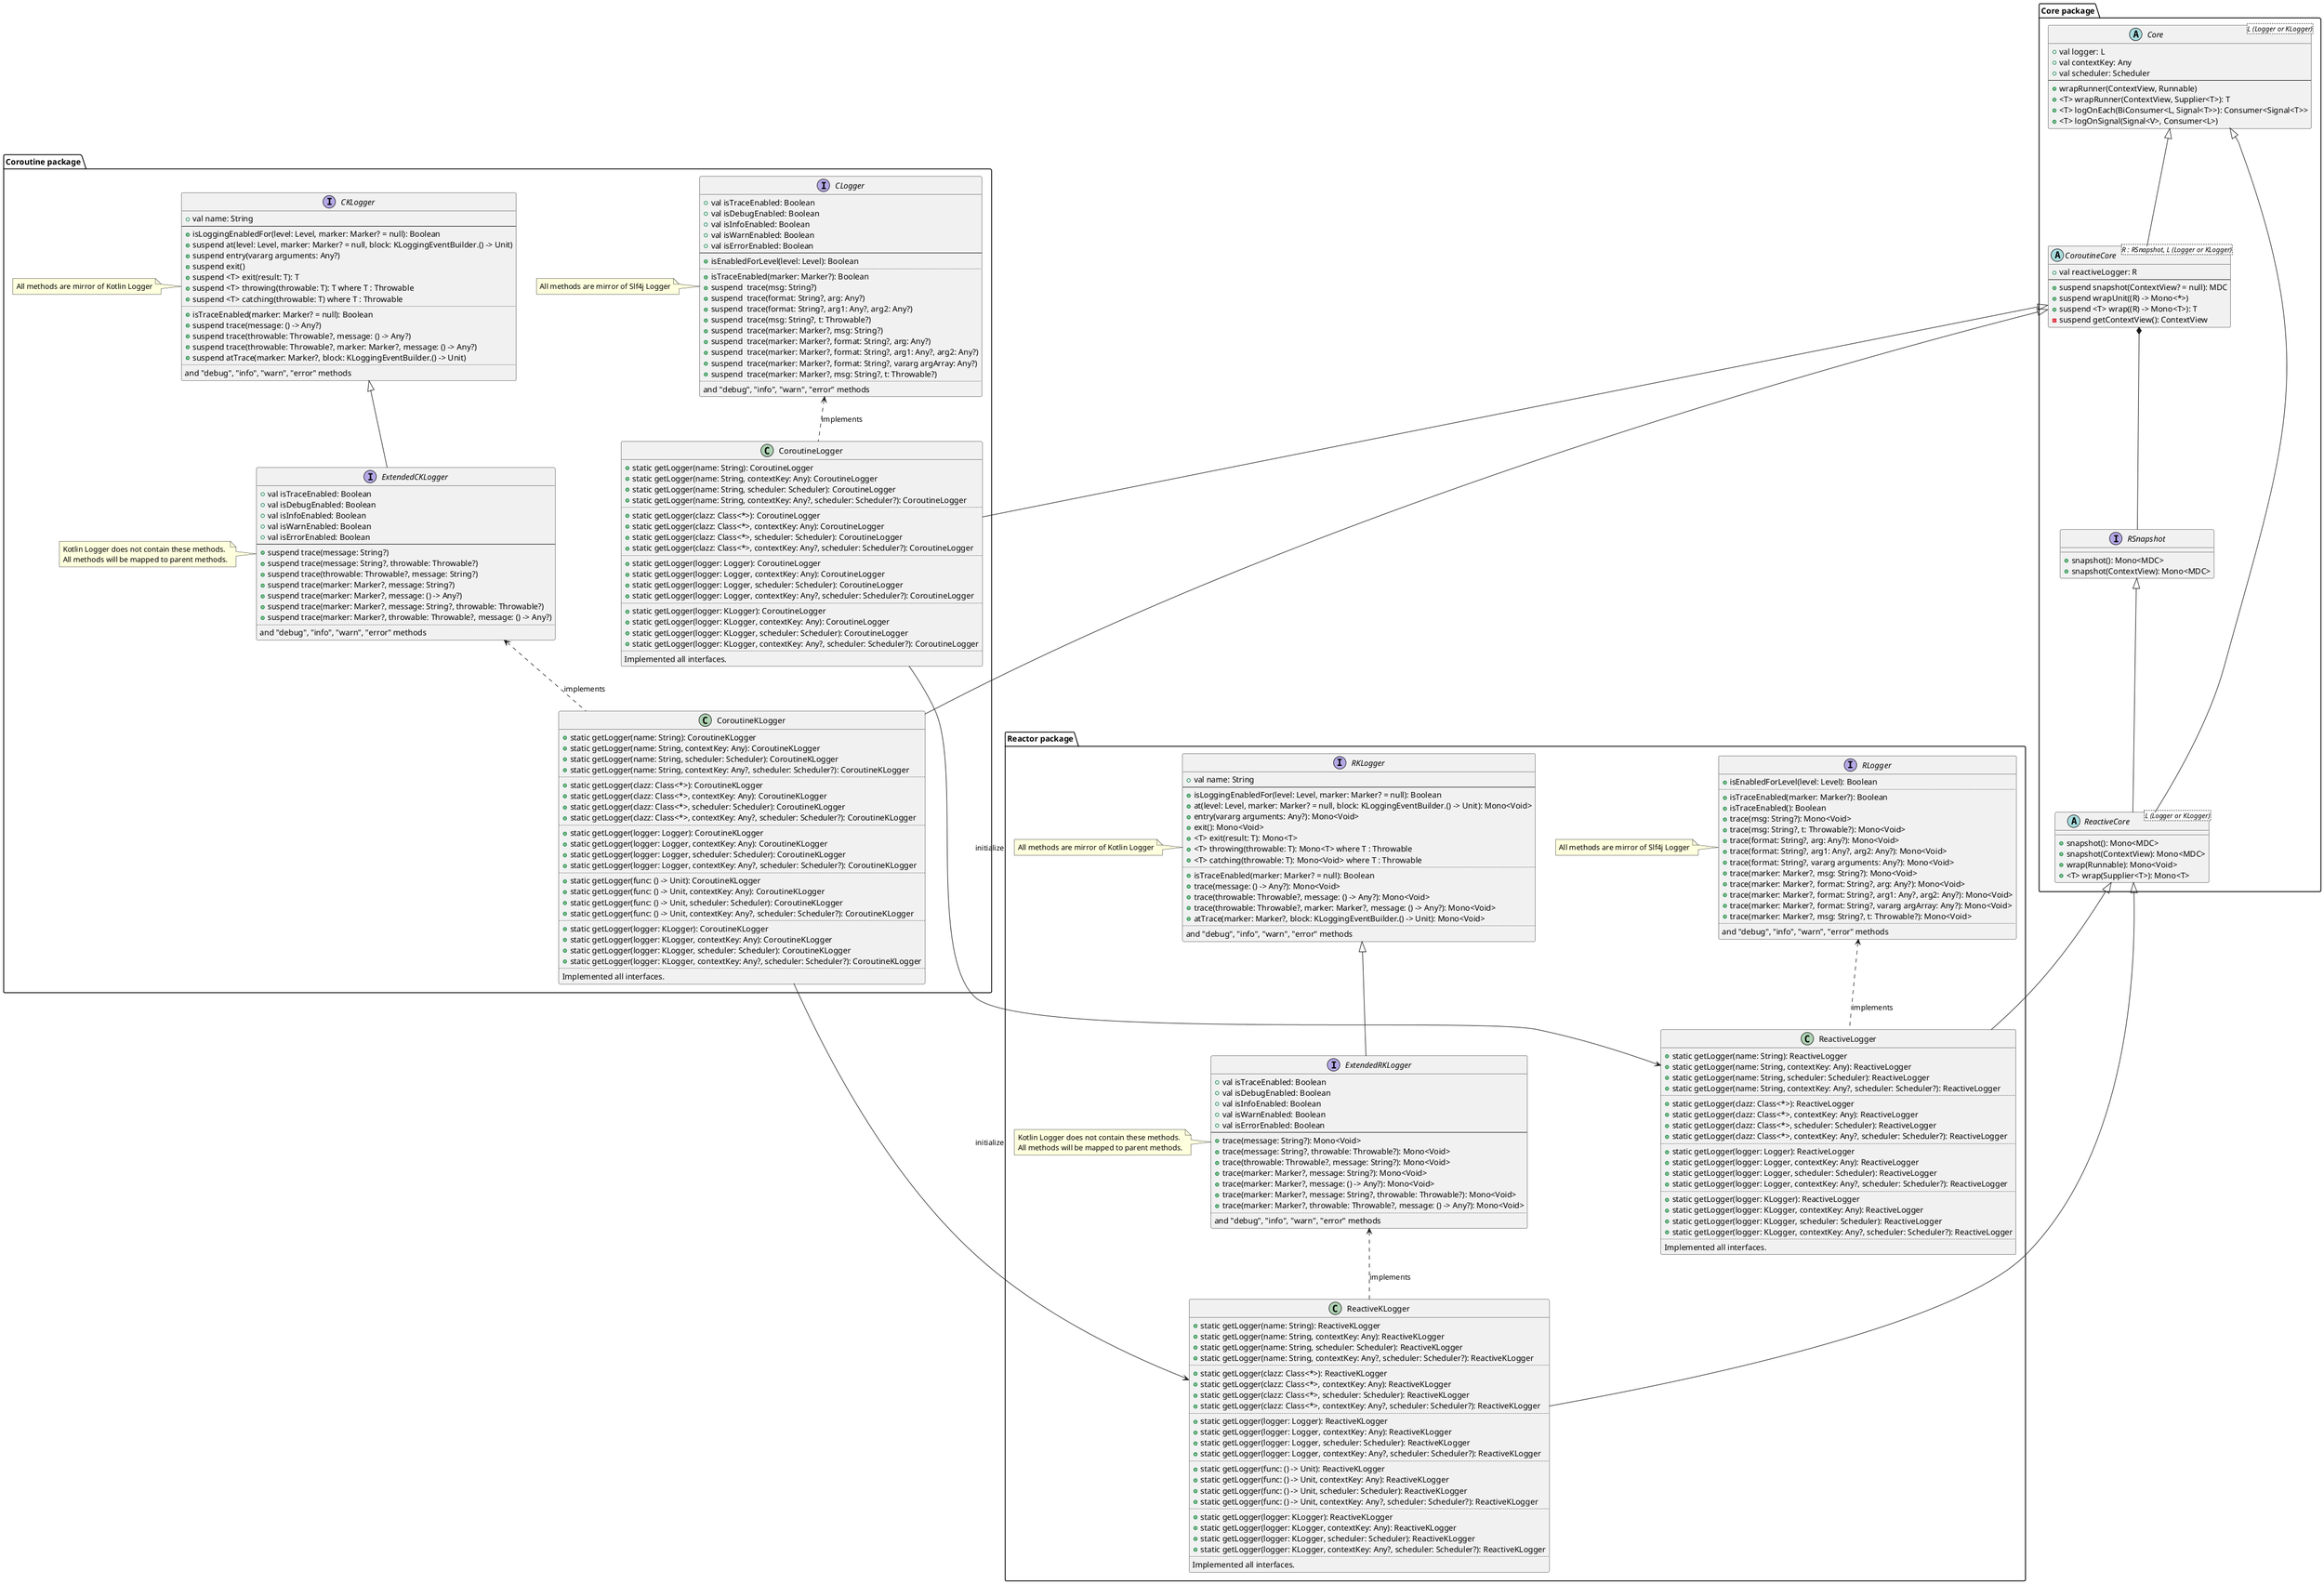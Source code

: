 @startuml
'https://plantuml.com/class-diagram

package "Coroutine package" {
    interface CLogger {
        + val isTraceEnabled: Boolean
        + val isDebugEnabled: Boolean
        + val isInfoEnabled: Boolean
        + val isWarnEnabled: Boolean
        + val isErrorEnabled: Boolean
        --
        + isEnabledForLevel(level: Level): Boolean
        ..
        + isTraceEnabled(marker: Marker?): Boolean
        + suspend  trace(msg: String?)
        + suspend  trace(format: String?, arg: Any?)
        + suspend  trace(format: String?, arg1: Any?, arg2: Any?)
        + suspend  trace(msg: String?, t: Throwable?)
        + suspend  trace(marker: Marker?, msg: String?)
        + suspend  trace(marker: Marker?, format: String?, arg: Any?)
        + suspend  trace(marker: Marker?, format: String?, arg1: Any?, arg2: Any?)
        + suspend  trace(marker: Marker?, format: String?, vararg argArray: Any?)
        + suspend  trace(marker: Marker?, msg: String?, t: Throwable?)
        ..
        and "debug", "info", "warn", "error" methods
    }

    interface CKLogger {
        + val name: String
        --
        + isLoggingEnabledFor(level: Level, marker: Marker? = null): Boolean
        + suspend at(level: Level, marker: Marker? = null, block: KLoggingEventBuilder.() -> Unit)
        + suspend entry(vararg arguments: Any?)
        + suspend exit()
        + suspend <T> exit(result: T): T
        + suspend <T> throwing(throwable: T): T where T : Throwable
        + suspend <T> catching(throwable: T) where T : Throwable
        ..
        + isTraceEnabled(marker: Marker? = null): Boolean
        + suspend trace(message: () -> Any?)
        + suspend trace(throwable: Throwable?, message: () -> Any?)
        + suspend trace(throwable: Throwable?, marker: Marker?, message: () -> Any?)
        + suspend atTrace(marker: Marker?, block: KLoggingEventBuilder.() -> Unit)
        ..
        and "debug", "info", "warn", "error" methods
    }

    interface ExtendedCKLogger {
        + val isTraceEnabled: Boolean
        + val isDebugEnabled: Boolean
        + val isInfoEnabled: Boolean
        + val isWarnEnabled: Boolean
        + val isErrorEnabled: Boolean
        --
        + suspend trace(message: String?)
        + suspend trace(message: String?, throwable: Throwable?)
        + suspend trace(throwable: Throwable?, message: String?)
        + suspend trace(marker: Marker?, message: String?)
        + suspend trace(marker: Marker?, message: () -> Any?)
        + suspend trace(marker: Marker?, message: String?, throwable: Throwable?)
        + suspend trace(marker: Marker?, throwable: Throwable?, message: () -> Any?)
        ..
        and "debug", "info", "warn", "error" methods
    }

    class CoroutineLogger {
        + static getLogger(name: String): CoroutineLogger
        + static getLogger(name: String, contextKey: Any): CoroutineLogger
        + static getLogger(name: String, scheduler: Scheduler): CoroutineLogger
        + static getLogger(name: String, contextKey: Any?, scheduler: Scheduler?): CoroutineLogger
        ..
        + static getLogger(clazz: Class<*>): CoroutineLogger
        + static getLogger(clazz: Class<*>, contextKey: Any): CoroutineLogger
        + static getLogger(clazz: Class<*>, scheduler: Scheduler): CoroutineLogger
        + static getLogger(clazz: Class<*>, contextKey: Any?, scheduler: Scheduler?): CoroutineLogger
        ..
        + static getLogger(logger: Logger): CoroutineLogger
        + static getLogger(logger: Logger, contextKey: Any): CoroutineLogger
        + static getLogger(logger: Logger, scheduler: Scheduler): CoroutineLogger
        + static getLogger(logger: Logger, contextKey: Any?, scheduler: Scheduler?): CoroutineLogger
        ..
        + static getLogger(logger: KLogger): CoroutineLogger
        + static getLogger(logger: KLogger, contextKey: Any): CoroutineLogger
        + static getLogger(logger: KLogger, scheduler: Scheduler): CoroutineLogger
        + static getLogger(logger: KLogger, contextKey: Any?, scheduler: Scheduler?): CoroutineLogger
        ..
        Implemented all interfaces.
    }

    class CoroutineKLogger {
        + static getLogger(name: String): CoroutineKLogger
        + static getLogger(name: String, contextKey: Any): CoroutineKLogger
        + static getLogger(name: String, scheduler: Scheduler): CoroutineKLogger
        + static getLogger(name: String, contextKey: Any?, scheduler: Scheduler?): CoroutineKLogger
        ..
        + static getLogger(clazz: Class<*>): CoroutineKLogger
        + static getLogger(clazz: Class<*>, contextKey: Any): CoroutineKLogger
        + static getLogger(clazz: Class<*>, scheduler: Scheduler): CoroutineKLogger
        + static getLogger(clazz: Class<*>, contextKey: Any?, scheduler: Scheduler?): CoroutineKLogger
        ..
        + static getLogger(logger: Logger): CoroutineKLogger
        + static getLogger(logger: Logger, contextKey: Any): CoroutineKLogger
        + static getLogger(logger: Logger, scheduler: Scheduler): CoroutineKLogger
        + static getLogger(logger: Logger, contextKey: Any?, scheduler: Scheduler?): CoroutineKLogger
        ..
        + static getLogger(func: () -> Unit): CoroutineKLogger
        + static getLogger(func: () -> Unit, contextKey: Any): CoroutineKLogger
        + static getLogger(func: () -> Unit, scheduler: Scheduler): CoroutineKLogger
        + static getLogger(func: () -> Unit, contextKey: Any?, scheduler: Scheduler?): CoroutineKLogger
        ..
        + static getLogger(logger: KLogger): CoroutineKLogger
        + static getLogger(logger: KLogger, contextKey: Any): CoroutineKLogger
        + static getLogger(logger: KLogger, scheduler: Scheduler): CoroutineKLogger
        + static getLogger(logger: KLogger, contextKey: Any?, scheduler: Scheduler?): CoroutineKLogger
        ..
        Implemented all interfaces.
    }

    note left of CLogger
        All methods are mirror of Slf4j Logger
    end note

    note left of CKLogger
        All methods are mirror of Kotlin Logger
    end note

    note left of ExtendedCKLogger
        Kotlin Logger does not contain these methods.
        All methods will be mapped to parent methods.
    end note
}

CLogger <.. CoroutineLogger : implements
CKLogger <|-- ExtendedCKLogger
ExtendedCKLogger <.. CoroutineKLogger : implements

package "Reactor package" {
    interface RLogger {
        + isEnabledForLevel(level: Level): Boolean
        ..
        + isTraceEnabled(marker: Marker?): Boolean
        + isTraceEnabled(): Boolean
        + trace(msg: String?): Mono<Void>
        + trace(msg: String?, t: Throwable?): Mono<Void>
        + trace(format: String?, arg: Any?): Mono<Void>
        + trace(format: String?, arg1: Any?, arg2: Any?): Mono<Void>
        + trace(format: String?, vararg arguments: Any?): Mono<Void>
        + trace(marker: Marker?, msg: String?): Mono<Void>
        + trace(marker: Marker?, format: String?, arg: Any?): Mono<Void>
        + trace(marker: Marker?, format: String?, arg1: Any?, arg2: Any?): Mono<Void>
        + trace(marker: Marker?, format: String?, vararg argArray: Any?): Mono<Void>
        + trace(marker: Marker?, msg: String?, t: Throwable?): Mono<Void>
        ..
        and "debug", "info", "warn", "error" methods
    }

    interface RKLogger {
        + val name: String
        --
        + isLoggingEnabledFor(level: Level, marker: Marker? = null): Boolean
        + at(level: Level, marker: Marker? = null, block: KLoggingEventBuilder.() -> Unit): Mono<Void>
        + entry(vararg arguments: Any?): Mono<Void>
        + exit(): Mono<Void>
        + <T> exit(result: T): Mono<T>
        + <T> throwing(throwable: T): Mono<T> where T : Throwable
        + <T> catching(throwable: T): Mono<Void> where T : Throwable
        ..
        + isTraceEnabled(marker: Marker? = null): Boolean
        + trace(message: () -> Any?): Mono<Void>
        + trace(throwable: Throwable?, message: () -> Any?): Mono<Void>
        + trace(throwable: Throwable?, marker: Marker?, message: () -> Any?): Mono<Void>
        + atTrace(marker: Marker?, block: KLoggingEventBuilder.() -> Unit): Mono<Void>
        ..
        and "debug", "info", "warn", "error" methods
    }

    interface ExtendedRKLogger {
        + val isTraceEnabled: Boolean
        + val isDebugEnabled: Boolean
        + val isInfoEnabled: Boolean
        + val isWarnEnabled: Boolean
        + val isErrorEnabled: Boolean
        --
        + trace(message: String?): Mono<Void>
        + trace(message: String?, throwable: Throwable?): Mono<Void>
        + trace(throwable: Throwable?, message: String?): Mono<Void>
        + trace(marker: Marker?, message: String?): Mono<Void>
        + trace(marker: Marker?, message: () -> Any?): Mono<Void>
        + trace(marker: Marker?, message: String?, throwable: Throwable?): Mono<Void>
        + trace(marker: Marker?, throwable: Throwable?, message: () -> Any?): Mono<Void>
        ..
        and "debug", "info", "warn", "error" methods
    }

    class ReactiveKLogger {
        + static getLogger(name: String): ReactiveKLogger
        + static getLogger(name: String, contextKey: Any): ReactiveKLogger
        + static getLogger(name: String, scheduler: Scheduler): ReactiveKLogger
        + static getLogger(name: String, contextKey: Any?, scheduler: Scheduler?): ReactiveKLogger
        ..
        + static getLogger(clazz: Class<*>): ReactiveKLogger
        + static getLogger(clazz: Class<*>, contextKey: Any): ReactiveKLogger
        + static getLogger(clazz: Class<*>, scheduler: Scheduler): ReactiveKLogger
        + static getLogger(clazz: Class<*>, contextKey: Any?, scheduler: Scheduler?): ReactiveKLogger
        ..
        + static getLogger(logger: Logger): ReactiveKLogger
        + static getLogger(logger: Logger, contextKey: Any): ReactiveKLogger
        + static getLogger(logger: Logger, scheduler: Scheduler): ReactiveKLogger
        + static getLogger(logger: Logger, contextKey: Any?, scheduler: Scheduler?): ReactiveKLogger
        ..
        + static getLogger(func: () -> Unit): ReactiveKLogger
        + static getLogger(func: () -> Unit, contextKey: Any): ReactiveKLogger
        + static getLogger(func: () -> Unit, scheduler: Scheduler): ReactiveKLogger
        + static getLogger(func: () -> Unit, contextKey: Any?, scheduler: Scheduler?): ReactiveKLogger
        ..
        + static getLogger(logger: KLogger): ReactiveKLogger
        + static getLogger(logger: KLogger, contextKey: Any): ReactiveKLogger
        + static getLogger(logger: KLogger, scheduler: Scheduler): ReactiveKLogger
        + static getLogger(logger: KLogger, contextKey: Any?, scheduler: Scheduler?): ReactiveKLogger
        ..
        Implemented all interfaces.
    }

    class ReactiveLogger {
        + static getLogger(name: String): ReactiveLogger
        + static getLogger(name: String, contextKey: Any): ReactiveLogger
        + static getLogger(name: String, scheduler: Scheduler): ReactiveLogger
        + static getLogger(name: String, contextKey: Any?, scheduler: Scheduler?): ReactiveLogger
        ..
        + static getLogger(clazz: Class<*>): ReactiveLogger
        + static getLogger(clazz: Class<*>, contextKey: Any): ReactiveLogger
        + static getLogger(clazz: Class<*>, scheduler: Scheduler): ReactiveLogger
        + static getLogger(clazz: Class<*>, contextKey: Any?, scheduler: Scheduler?): ReactiveLogger
        ..
        + static getLogger(logger: Logger): ReactiveLogger
        + static getLogger(logger: Logger, contextKey: Any): ReactiveLogger
        + static getLogger(logger: Logger, scheduler: Scheduler): ReactiveLogger
        + static getLogger(logger: Logger, contextKey: Any?, scheduler: Scheduler?): ReactiveLogger
        ..
        + static getLogger(logger: KLogger): ReactiveLogger
        + static getLogger(logger: KLogger, contextKey: Any): ReactiveLogger
        + static getLogger(logger: KLogger, scheduler: Scheduler): ReactiveLogger
        + static getLogger(logger: KLogger, contextKey: Any?, scheduler: Scheduler?): ReactiveLogger
        ..
        Implemented all interfaces.
    }

    note left of RLogger
        All methods are mirror of Slf4j Logger
    end note

    note left of RKLogger
        All methods are mirror of Kotlin Logger
    end note

    note left of ExtendedRKLogger
        Kotlin Logger does not contain these methods.
        All methods will be mapped to parent methods.
    end note
}

RLogger <.. ReactiveLogger : implements
RKLogger <|-- ExtendedRKLogger
ExtendedRKLogger <.. ReactiveKLogger : implements

CoroutineLogger --> ReactiveLogger : initialize
CoroutineKLogger --> ReactiveKLogger : initialize

package "Core package" {
    interface RSnapshot {
        + snapshot(): Mono<MDC>
        + snapshot(ContextView): Mono<MDC>
    }

    abstract class Core<L (Logger or KLogger)> {
        + val logger: L
        + val contextKey: Any
        + val scheduler: Scheduler
        --
        + wrapRunner(ContextView, Runnable)
        + <T> wrapRunner(ContextView, Supplier<T>): T
        + <T> logOnEach(BiConsumer<L, Signal<T>>): Consumer<Signal<T>>
        + <T> logOnSignal(Signal<V>, Consumer<L>)
    }

    abstract class CoroutineCore<R : RSnapshot, L (Logger or KLogger)> {
        + val reactiveLogger: R
        --
        + suspend snapshot(ContextView? = null): MDC
        + suspend wrapUnit((R) -> Mono<*>)
        + suspend <T> wrap((R) -> Mono<T>): T
        - suspend getContextView(): ContextView
    }

    abstract class ReactiveCore<L (Logger or KLogger)> {
        + snapshot(): Mono<MDC>
        + snapshot(ContextView): Mono<MDC>
        + wrap(Runnable): Mono<Void>
        + <T> wrap(Supplier<T>): Mono<T>
    }
}

Core <|-- CoroutineCore
Core <|-- ReactiveCore

CoroutineCore <|-- CoroutineLogger
CoroutineCore <|-- CoroutineKLogger
CoroutineCore *-- RSnapshot

RSnapshot <|-- ReactiveCore
ReactiveCore <|-- ReactiveLogger
ReactiveCore <|-- ReactiveKLogger


@enduml
